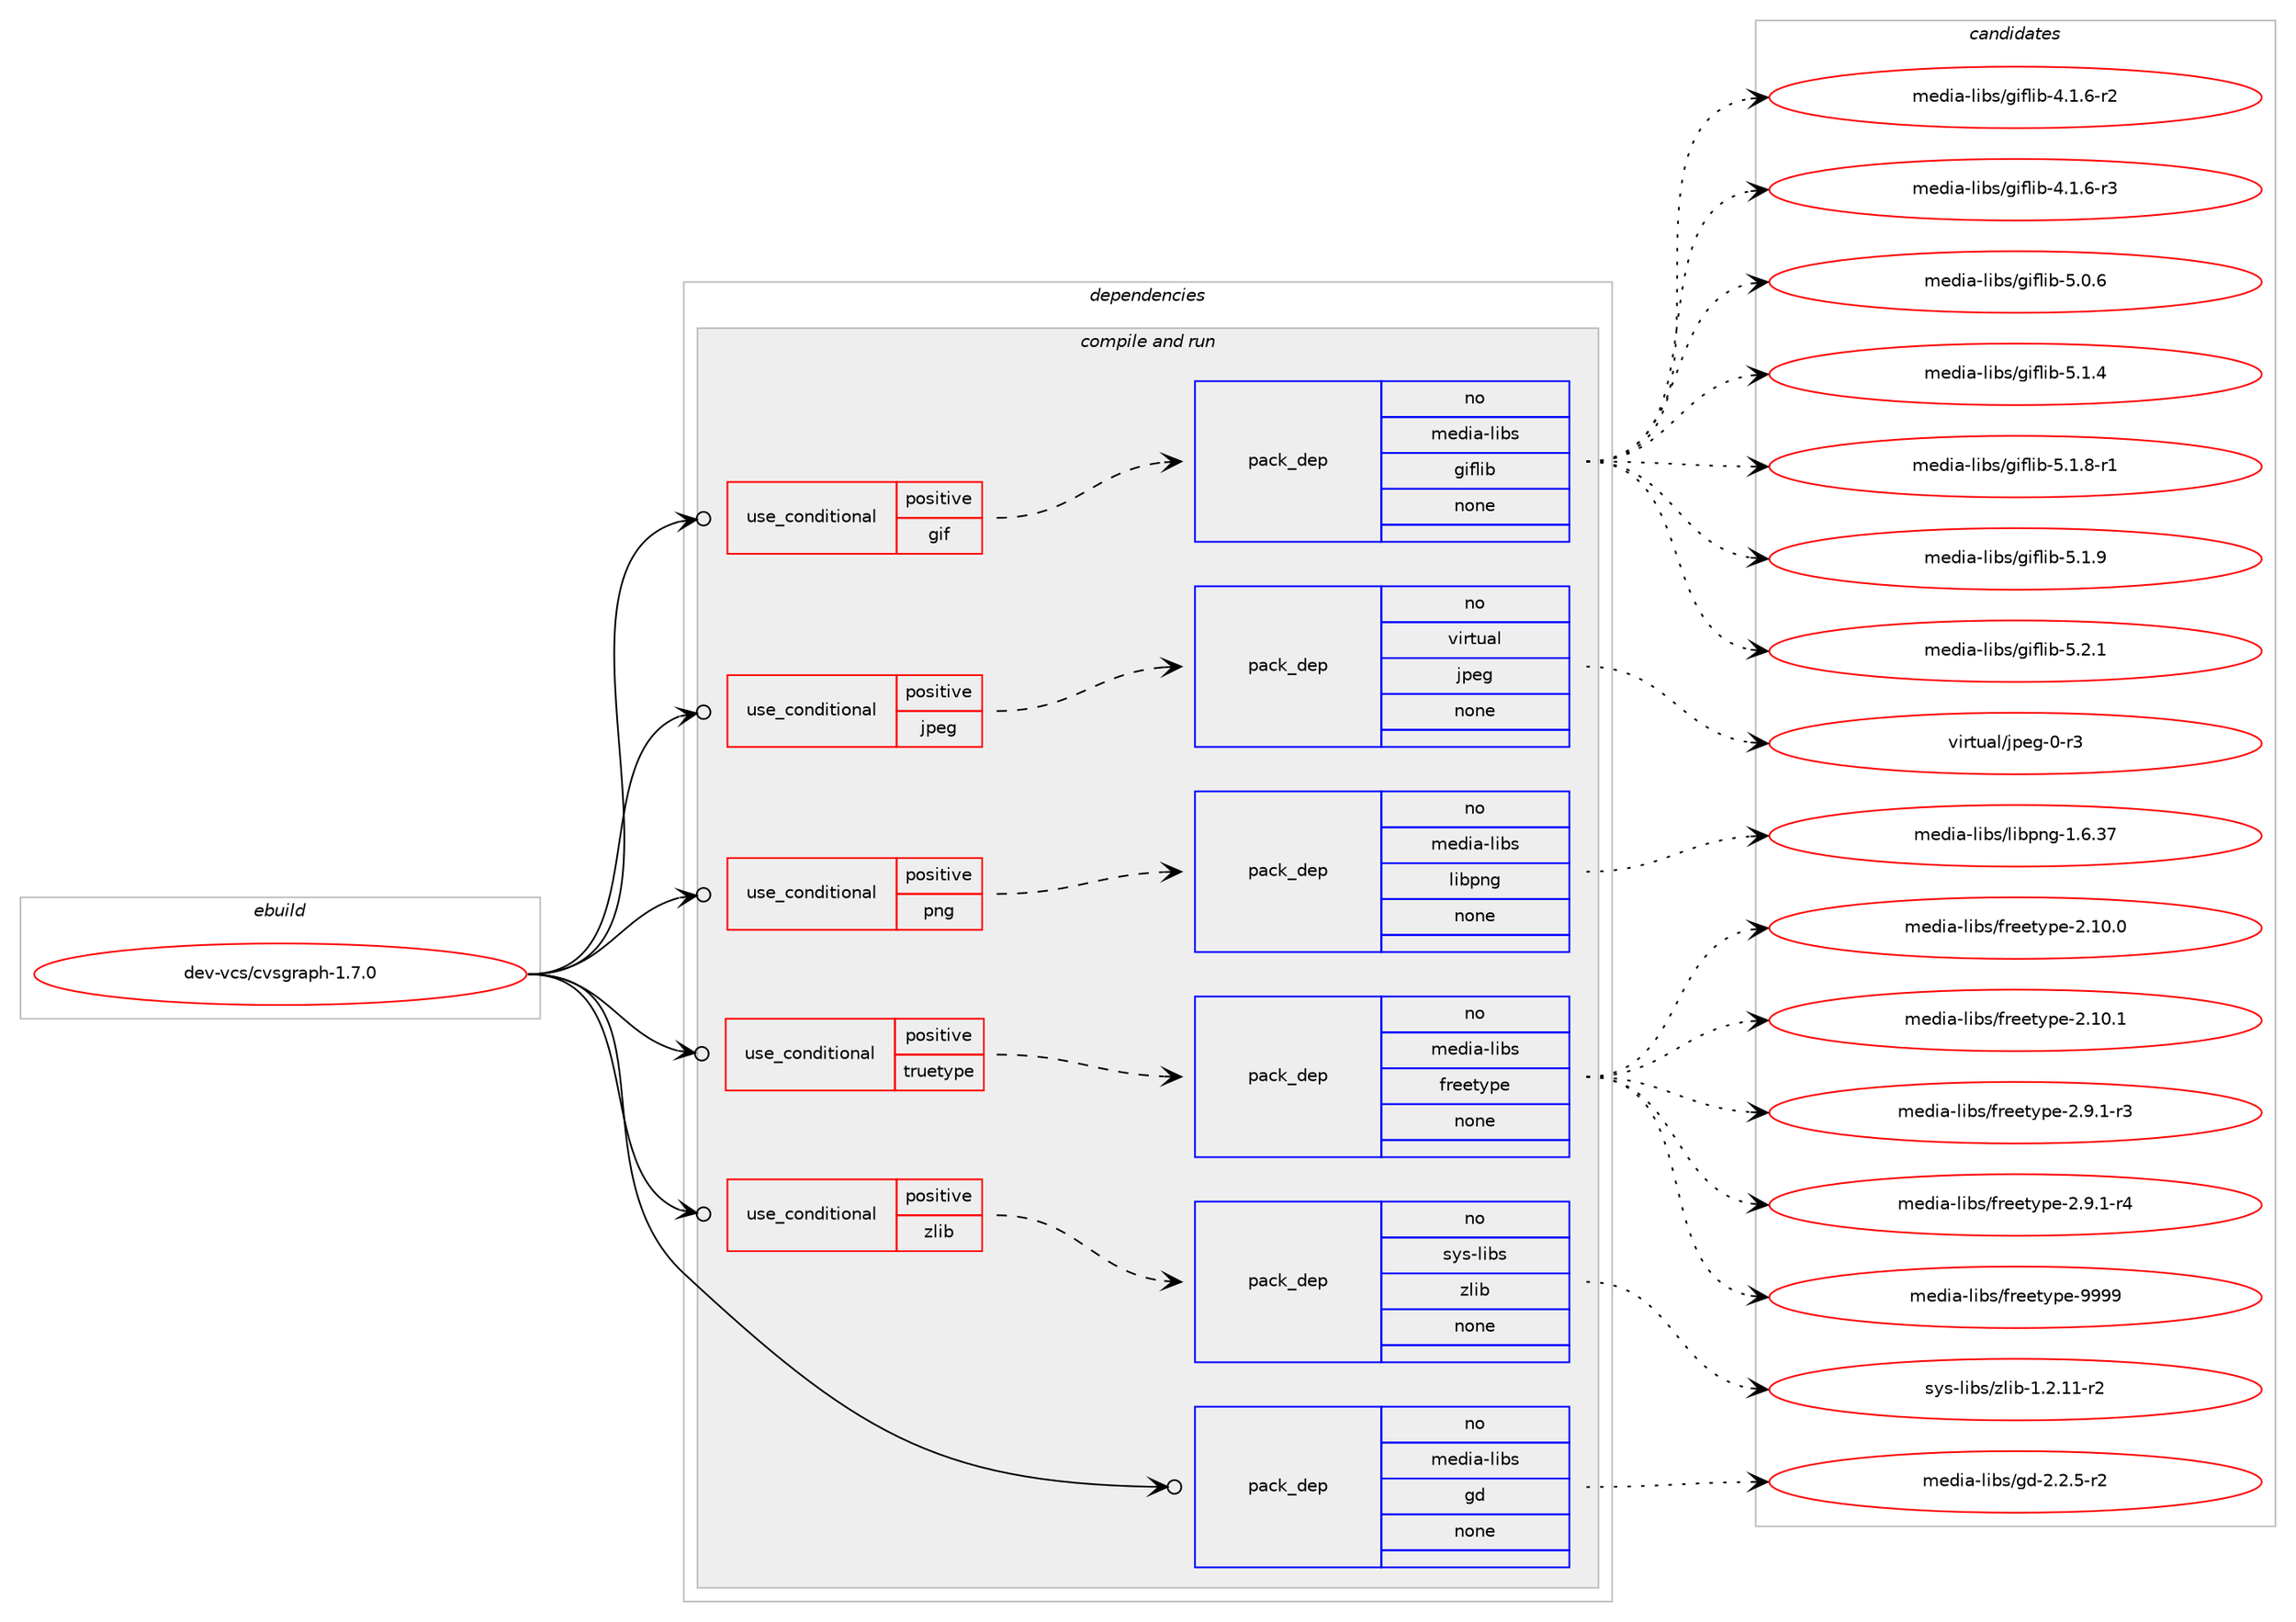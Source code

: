 digraph prolog {

# *************
# Graph options
# *************

newrank=true;
concentrate=true;
compound=true;
graph [rankdir=LR,fontname=Helvetica,fontsize=10,ranksep=1.5];#, ranksep=2.5, nodesep=0.2];
edge  [arrowhead=vee];
node  [fontname=Helvetica,fontsize=10];

# **********
# The ebuild
# **********

subgraph cluster_leftcol {
color=gray;
rank=same;
label=<<i>ebuild</i>>;
id [label="dev-vcs/cvsgraph-1.7.0", color=red, width=4, href="../dev-vcs/cvsgraph-1.7.0.svg"];
}

# ****************
# The dependencies
# ****************

subgraph cluster_midcol {
color=gray;
label=<<i>dependencies</i>>;
subgraph cluster_compile {
fillcolor="#eeeeee";
style=filled;
label=<<i>compile</i>>;
}
subgraph cluster_compileandrun {
fillcolor="#eeeeee";
style=filled;
label=<<i>compile and run</i>>;
subgraph cond183509 {
dependency733048 [label=<<TABLE BORDER="0" CELLBORDER="1" CELLSPACING="0" CELLPADDING="4"><TR><TD ROWSPAN="3" CELLPADDING="10">use_conditional</TD></TR><TR><TD>positive</TD></TR><TR><TD>gif</TD></TR></TABLE>>, shape=none, color=red];
subgraph pack537320 {
dependency733049 [label=<<TABLE BORDER="0" CELLBORDER="1" CELLSPACING="0" CELLPADDING="4" WIDTH="220"><TR><TD ROWSPAN="6" CELLPADDING="30">pack_dep</TD></TR><TR><TD WIDTH="110">no</TD></TR><TR><TD>media-libs</TD></TR><TR><TD>giflib</TD></TR><TR><TD>none</TD></TR><TR><TD></TD></TR></TABLE>>, shape=none, color=blue];
}
dependency733048:e -> dependency733049:w [weight=20,style="dashed",arrowhead="vee"];
}
id:e -> dependency733048:w [weight=20,style="solid",arrowhead="odotvee"];
subgraph cond183510 {
dependency733050 [label=<<TABLE BORDER="0" CELLBORDER="1" CELLSPACING="0" CELLPADDING="4"><TR><TD ROWSPAN="3" CELLPADDING="10">use_conditional</TD></TR><TR><TD>positive</TD></TR><TR><TD>jpeg</TD></TR></TABLE>>, shape=none, color=red];
subgraph pack537321 {
dependency733051 [label=<<TABLE BORDER="0" CELLBORDER="1" CELLSPACING="0" CELLPADDING="4" WIDTH="220"><TR><TD ROWSPAN="6" CELLPADDING="30">pack_dep</TD></TR><TR><TD WIDTH="110">no</TD></TR><TR><TD>virtual</TD></TR><TR><TD>jpeg</TD></TR><TR><TD>none</TD></TR><TR><TD></TD></TR></TABLE>>, shape=none, color=blue];
}
dependency733050:e -> dependency733051:w [weight=20,style="dashed",arrowhead="vee"];
}
id:e -> dependency733050:w [weight=20,style="solid",arrowhead="odotvee"];
subgraph cond183511 {
dependency733052 [label=<<TABLE BORDER="0" CELLBORDER="1" CELLSPACING="0" CELLPADDING="4"><TR><TD ROWSPAN="3" CELLPADDING="10">use_conditional</TD></TR><TR><TD>positive</TD></TR><TR><TD>png</TD></TR></TABLE>>, shape=none, color=red];
subgraph pack537322 {
dependency733053 [label=<<TABLE BORDER="0" CELLBORDER="1" CELLSPACING="0" CELLPADDING="4" WIDTH="220"><TR><TD ROWSPAN="6" CELLPADDING="30">pack_dep</TD></TR><TR><TD WIDTH="110">no</TD></TR><TR><TD>media-libs</TD></TR><TR><TD>libpng</TD></TR><TR><TD>none</TD></TR><TR><TD></TD></TR></TABLE>>, shape=none, color=blue];
}
dependency733052:e -> dependency733053:w [weight=20,style="dashed",arrowhead="vee"];
}
id:e -> dependency733052:w [weight=20,style="solid",arrowhead="odotvee"];
subgraph cond183512 {
dependency733054 [label=<<TABLE BORDER="0" CELLBORDER="1" CELLSPACING="0" CELLPADDING="4"><TR><TD ROWSPAN="3" CELLPADDING="10">use_conditional</TD></TR><TR><TD>positive</TD></TR><TR><TD>truetype</TD></TR></TABLE>>, shape=none, color=red];
subgraph pack537323 {
dependency733055 [label=<<TABLE BORDER="0" CELLBORDER="1" CELLSPACING="0" CELLPADDING="4" WIDTH="220"><TR><TD ROWSPAN="6" CELLPADDING="30">pack_dep</TD></TR><TR><TD WIDTH="110">no</TD></TR><TR><TD>media-libs</TD></TR><TR><TD>freetype</TD></TR><TR><TD>none</TD></TR><TR><TD></TD></TR></TABLE>>, shape=none, color=blue];
}
dependency733054:e -> dependency733055:w [weight=20,style="dashed",arrowhead="vee"];
}
id:e -> dependency733054:w [weight=20,style="solid",arrowhead="odotvee"];
subgraph cond183513 {
dependency733056 [label=<<TABLE BORDER="0" CELLBORDER="1" CELLSPACING="0" CELLPADDING="4"><TR><TD ROWSPAN="3" CELLPADDING="10">use_conditional</TD></TR><TR><TD>positive</TD></TR><TR><TD>zlib</TD></TR></TABLE>>, shape=none, color=red];
subgraph pack537324 {
dependency733057 [label=<<TABLE BORDER="0" CELLBORDER="1" CELLSPACING="0" CELLPADDING="4" WIDTH="220"><TR><TD ROWSPAN="6" CELLPADDING="30">pack_dep</TD></TR><TR><TD WIDTH="110">no</TD></TR><TR><TD>sys-libs</TD></TR><TR><TD>zlib</TD></TR><TR><TD>none</TD></TR><TR><TD></TD></TR></TABLE>>, shape=none, color=blue];
}
dependency733056:e -> dependency733057:w [weight=20,style="dashed",arrowhead="vee"];
}
id:e -> dependency733056:w [weight=20,style="solid",arrowhead="odotvee"];
subgraph pack537325 {
dependency733058 [label=<<TABLE BORDER="0" CELLBORDER="1" CELLSPACING="0" CELLPADDING="4" WIDTH="220"><TR><TD ROWSPAN="6" CELLPADDING="30">pack_dep</TD></TR><TR><TD WIDTH="110">no</TD></TR><TR><TD>media-libs</TD></TR><TR><TD>gd</TD></TR><TR><TD>none</TD></TR><TR><TD></TD></TR></TABLE>>, shape=none, color=blue];
}
id:e -> dependency733058:w [weight=20,style="solid",arrowhead="odotvee"];
}
subgraph cluster_run {
fillcolor="#eeeeee";
style=filled;
label=<<i>run</i>>;
}
}

# **************
# The candidates
# **************

subgraph cluster_choices {
rank=same;
color=gray;
label=<<i>candidates</i>>;

subgraph choice537320 {
color=black;
nodesep=1;
choice10910110010597451081059811547103105102108105984552464946544511450 [label="media-libs/giflib-4.1.6-r2", color=red, width=4,href="../media-libs/giflib-4.1.6-r2.svg"];
choice10910110010597451081059811547103105102108105984552464946544511451 [label="media-libs/giflib-4.1.6-r3", color=red, width=4,href="../media-libs/giflib-4.1.6-r3.svg"];
choice1091011001059745108105981154710310510210810598455346484654 [label="media-libs/giflib-5.0.6", color=red, width=4,href="../media-libs/giflib-5.0.6.svg"];
choice1091011001059745108105981154710310510210810598455346494652 [label="media-libs/giflib-5.1.4", color=red, width=4,href="../media-libs/giflib-5.1.4.svg"];
choice10910110010597451081059811547103105102108105984553464946564511449 [label="media-libs/giflib-5.1.8-r1", color=red, width=4,href="../media-libs/giflib-5.1.8-r1.svg"];
choice1091011001059745108105981154710310510210810598455346494657 [label="media-libs/giflib-5.1.9", color=red, width=4,href="../media-libs/giflib-5.1.9.svg"];
choice1091011001059745108105981154710310510210810598455346504649 [label="media-libs/giflib-5.2.1", color=red, width=4,href="../media-libs/giflib-5.2.1.svg"];
dependency733049:e -> choice10910110010597451081059811547103105102108105984552464946544511450:w [style=dotted,weight="100"];
dependency733049:e -> choice10910110010597451081059811547103105102108105984552464946544511451:w [style=dotted,weight="100"];
dependency733049:e -> choice1091011001059745108105981154710310510210810598455346484654:w [style=dotted,weight="100"];
dependency733049:e -> choice1091011001059745108105981154710310510210810598455346494652:w [style=dotted,weight="100"];
dependency733049:e -> choice10910110010597451081059811547103105102108105984553464946564511449:w [style=dotted,weight="100"];
dependency733049:e -> choice1091011001059745108105981154710310510210810598455346494657:w [style=dotted,weight="100"];
dependency733049:e -> choice1091011001059745108105981154710310510210810598455346504649:w [style=dotted,weight="100"];
}
subgraph choice537321 {
color=black;
nodesep=1;
choice118105114116117971084710611210110345484511451 [label="virtual/jpeg-0-r3", color=red, width=4,href="../virtual/jpeg-0-r3.svg"];
dependency733051:e -> choice118105114116117971084710611210110345484511451:w [style=dotted,weight="100"];
}
subgraph choice537322 {
color=black;
nodesep=1;
choice109101100105974510810598115471081059811211010345494654465155 [label="media-libs/libpng-1.6.37", color=red, width=4,href="../media-libs/libpng-1.6.37.svg"];
dependency733053:e -> choice109101100105974510810598115471081059811211010345494654465155:w [style=dotted,weight="100"];
}
subgraph choice537323 {
color=black;
nodesep=1;
choice1091011001059745108105981154710211410110111612111210145504649484648 [label="media-libs/freetype-2.10.0", color=red, width=4,href="../media-libs/freetype-2.10.0.svg"];
choice1091011001059745108105981154710211410110111612111210145504649484649 [label="media-libs/freetype-2.10.1", color=red, width=4,href="../media-libs/freetype-2.10.1.svg"];
choice109101100105974510810598115471021141011011161211121014550465746494511451 [label="media-libs/freetype-2.9.1-r3", color=red, width=4,href="../media-libs/freetype-2.9.1-r3.svg"];
choice109101100105974510810598115471021141011011161211121014550465746494511452 [label="media-libs/freetype-2.9.1-r4", color=red, width=4,href="../media-libs/freetype-2.9.1-r4.svg"];
choice109101100105974510810598115471021141011011161211121014557575757 [label="media-libs/freetype-9999", color=red, width=4,href="../media-libs/freetype-9999.svg"];
dependency733055:e -> choice1091011001059745108105981154710211410110111612111210145504649484648:w [style=dotted,weight="100"];
dependency733055:e -> choice1091011001059745108105981154710211410110111612111210145504649484649:w [style=dotted,weight="100"];
dependency733055:e -> choice109101100105974510810598115471021141011011161211121014550465746494511451:w [style=dotted,weight="100"];
dependency733055:e -> choice109101100105974510810598115471021141011011161211121014550465746494511452:w [style=dotted,weight="100"];
dependency733055:e -> choice109101100105974510810598115471021141011011161211121014557575757:w [style=dotted,weight="100"];
}
subgraph choice537324 {
color=black;
nodesep=1;
choice11512111545108105981154712210810598454946504649494511450 [label="sys-libs/zlib-1.2.11-r2", color=red, width=4,href="../sys-libs/zlib-1.2.11-r2.svg"];
dependency733057:e -> choice11512111545108105981154712210810598454946504649494511450:w [style=dotted,weight="100"];
}
subgraph choice537325 {
color=black;
nodesep=1;
choice109101100105974510810598115471031004550465046534511450 [label="media-libs/gd-2.2.5-r2", color=red, width=4,href="../media-libs/gd-2.2.5-r2.svg"];
dependency733058:e -> choice109101100105974510810598115471031004550465046534511450:w [style=dotted,weight="100"];
}
}

}
